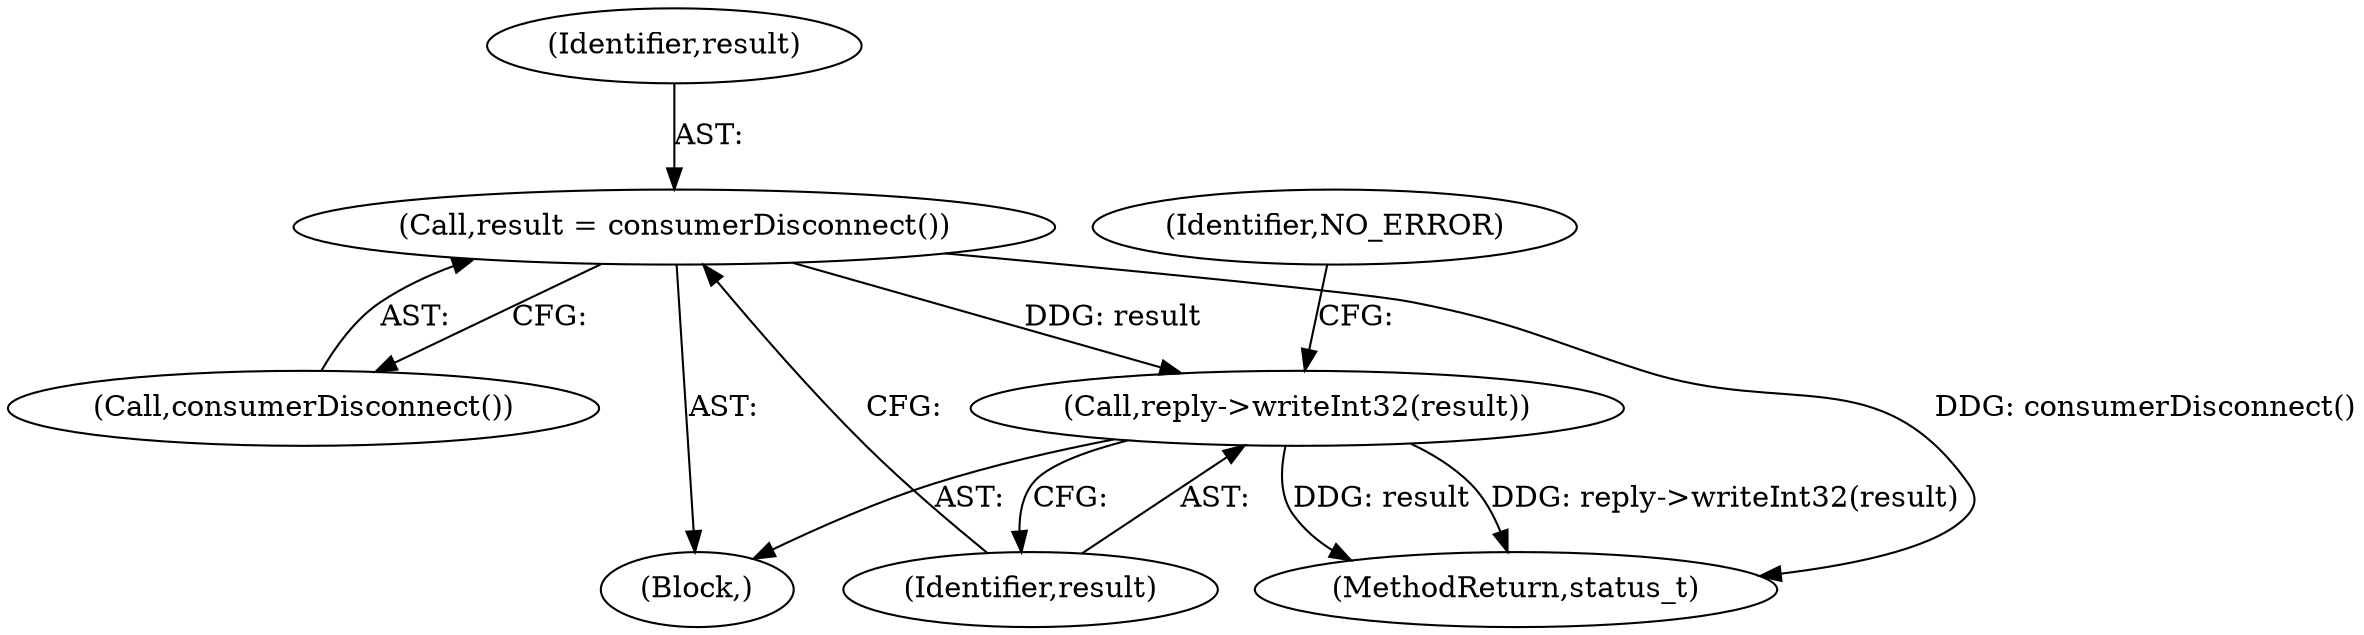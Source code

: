 digraph "0_Android_dded8fdbb700d6cc498debc69a780915bc34d755@API" {
"1000270" [label="(Call,result = consumerDisconnect())"];
"1000273" [label="(Call,reply->writeInt32(result))"];
"1000270" [label="(Call,result = consumerDisconnect())"];
"1000274" [label="(Identifier,result)"];
"1000264" [label="(Block,)"];
"1000271" [label="(Identifier,result)"];
"1000476" [label="(MethodReturn,status_t)"];
"1000273" [label="(Call,reply->writeInt32(result))"];
"1000272" [label="(Call,consumerDisconnect())"];
"1000276" [label="(Identifier,NO_ERROR)"];
"1000270" -> "1000264"  [label="AST: "];
"1000270" -> "1000272"  [label="CFG: "];
"1000271" -> "1000270"  [label="AST: "];
"1000272" -> "1000270"  [label="AST: "];
"1000274" -> "1000270"  [label="CFG: "];
"1000270" -> "1000476"  [label="DDG: consumerDisconnect()"];
"1000270" -> "1000273"  [label="DDG: result"];
"1000273" -> "1000264"  [label="AST: "];
"1000273" -> "1000274"  [label="CFG: "];
"1000274" -> "1000273"  [label="AST: "];
"1000276" -> "1000273"  [label="CFG: "];
"1000273" -> "1000476"  [label="DDG: result"];
"1000273" -> "1000476"  [label="DDG: reply->writeInt32(result)"];
}
